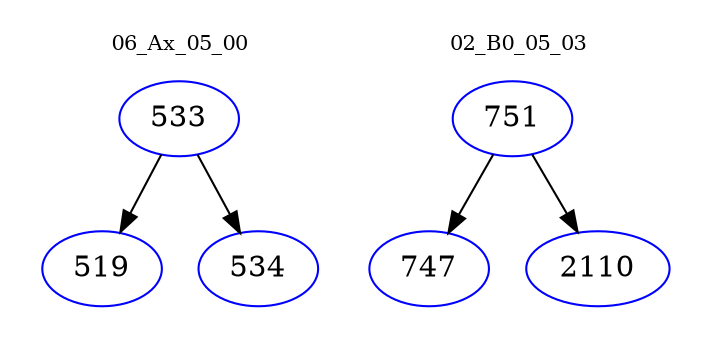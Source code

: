 digraph{
subgraph cluster_0 {
color = white
label = "06_Ax_05_00";
fontsize=10;
T0_533 [label="533", color="blue"]
T0_533 -> T0_519 [color="black"]
T0_519 [label="519", color="blue"]
T0_533 -> T0_534 [color="black"]
T0_534 [label="534", color="blue"]
}
subgraph cluster_1 {
color = white
label = "02_B0_05_03";
fontsize=10;
T1_751 [label="751", color="blue"]
T1_751 -> T1_747 [color="black"]
T1_747 [label="747", color="blue"]
T1_751 -> T1_2110 [color="black"]
T1_2110 [label="2110", color="blue"]
}
}
